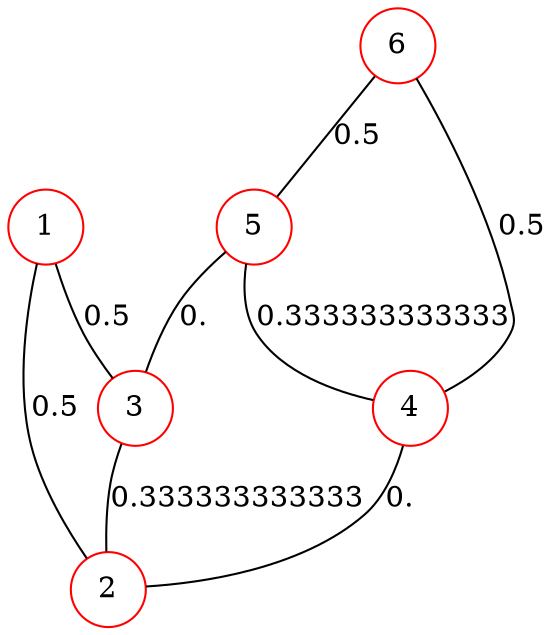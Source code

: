 graph G {
  2 [shape=circle, color="#FF0000", label="2", ];
  3 [shape=circle, color="#FF0000", label="3", ];
  1 [shape=circle, color="#FF0000", label="1", ];
  4 [shape=circle, color="#FF0000", label="4", ];
  5 [shape=circle, color="#FF0000", label="5", ];
  6 [shape=circle, color="#FF0000", label="6", ];
  
  
  3 -- 2 [label="0.333333333333", ];
  1 -- 2 [label="0.5", ];
  1 -- 3 [label="0.5", ];
  4 -- 2 [label="0.", ];
  5 -- 3 [label="0.", ];
  5 -- 4 [label="0.333333333333", ];
  6 -- 4 [label="0.5", ];
  6 -- 5 [label="0.5", ];
  
  }